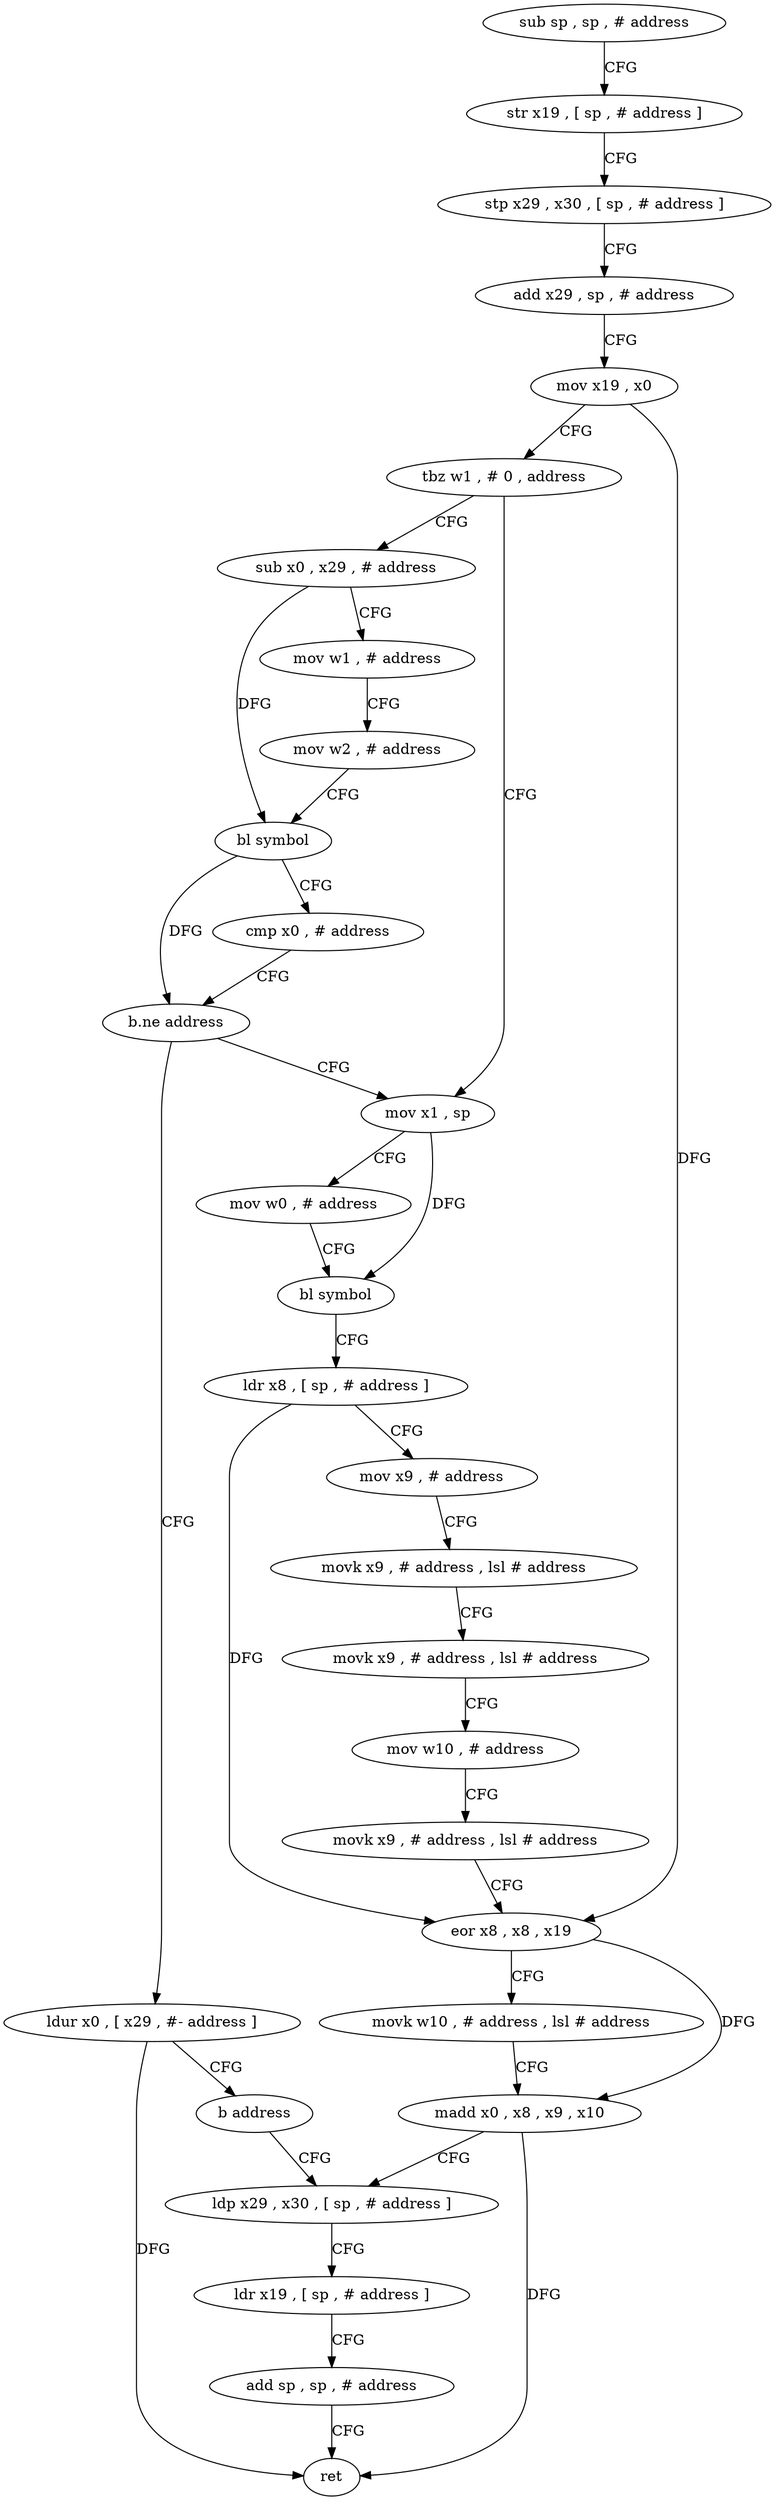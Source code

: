 digraph "func" {
"4254344" [label = "sub sp , sp , # address" ]
"4254348" [label = "str x19 , [ sp , # address ]" ]
"4254352" [label = "stp x29 , x30 , [ sp , # address ]" ]
"4254356" [label = "add x29 , sp , # address" ]
"4254360" [label = "mov x19 , x0" ]
"4254364" [label = "tbz w1 , # 0 , address" ]
"4254400" [label = "mov x1 , sp" ]
"4254368" [label = "sub x0 , x29 , # address" ]
"4254404" [label = "mov w0 , # address" ]
"4254408" [label = "bl symbol" ]
"4254412" [label = "ldr x8 , [ sp , # address ]" ]
"4254416" [label = "mov x9 , # address" ]
"4254420" [label = "movk x9 , # address , lsl # address" ]
"4254424" [label = "movk x9 , # address , lsl # address" ]
"4254428" [label = "mov w10 , # address" ]
"4254432" [label = "movk x9 , # address , lsl # address" ]
"4254436" [label = "eor x8 , x8 , x19" ]
"4254440" [label = "movk w10 , # address , lsl # address" ]
"4254444" [label = "madd x0 , x8 , x9 , x10" ]
"4254448" [label = "ldp x29 , x30 , [ sp , # address ]" ]
"4254372" [label = "mov w1 , # address" ]
"4254376" [label = "mov w2 , # address" ]
"4254380" [label = "bl symbol" ]
"4254384" [label = "cmp x0 , # address" ]
"4254388" [label = "b.ne address" ]
"4254392" [label = "ldur x0 , [ x29 , #- address ]" ]
"4254396" [label = "b address" ]
"4254452" [label = "ldr x19 , [ sp , # address ]" ]
"4254456" [label = "add sp , sp , # address" ]
"4254460" [label = "ret" ]
"4254344" -> "4254348" [ label = "CFG" ]
"4254348" -> "4254352" [ label = "CFG" ]
"4254352" -> "4254356" [ label = "CFG" ]
"4254356" -> "4254360" [ label = "CFG" ]
"4254360" -> "4254364" [ label = "CFG" ]
"4254360" -> "4254436" [ label = "DFG" ]
"4254364" -> "4254400" [ label = "CFG" ]
"4254364" -> "4254368" [ label = "CFG" ]
"4254400" -> "4254404" [ label = "CFG" ]
"4254400" -> "4254408" [ label = "DFG" ]
"4254368" -> "4254372" [ label = "CFG" ]
"4254368" -> "4254380" [ label = "DFG" ]
"4254404" -> "4254408" [ label = "CFG" ]
"4254408" -> "4254412" [ label = "CFG" ]
"4254412" -> "4254416" [ label = "CFG" ]
"4254412" -> "4254436" [ label = "DFG" ]
"4254416" -> "4254420" [ label = "CFG" ]
"4254420" -> "4254424" [ label = "CFG" ]
"4254424" -> "4254428" [ label = "CFG" ]
"4254428" -> "4254432" [ label = "CFG" ]
"4254432" -> "4254436" [ label = "CFG" ]
"4254436" -> "4254440" [ label = "CFG" ]
"4254436" -> "4254444" [ label = "DFG" ]
"4254440" -> "4254444" [ label = "CFG" ]
"4254444" -> "4254448" [ label = "CFG" ]
"4254444" -> "4254460" [ label = "DFG" ]
"4254448" -> "4254452" [ label = "CFG" ]
"4254372" -> "4254376" [ label = "CFG" ]
"4254376" -> "4254380" [ label = "CFG" ]
"4254380" -> "4254384" [ label = "CFG" ]
"4254380" -> "4254388" [ label = "DFG" ]
"4254384" -> "4254388" [ label = "CFG" ]
"4254388" -> "4254400" [ label = "CFG" ]
"4254388" -> "4254392" [ label = "CFG" ]
"4254392" -> "4254396" [ label = "CFG" ]
"4254392" -> "4254460" [ label = "DFG" ]
"4254396" -> "4254448" [ label = "CFG" ]
"4254452" -> "4254456" [ label = "CFG" ]
"4254456" -> "4254460" [ label = "CFG" ]
}
